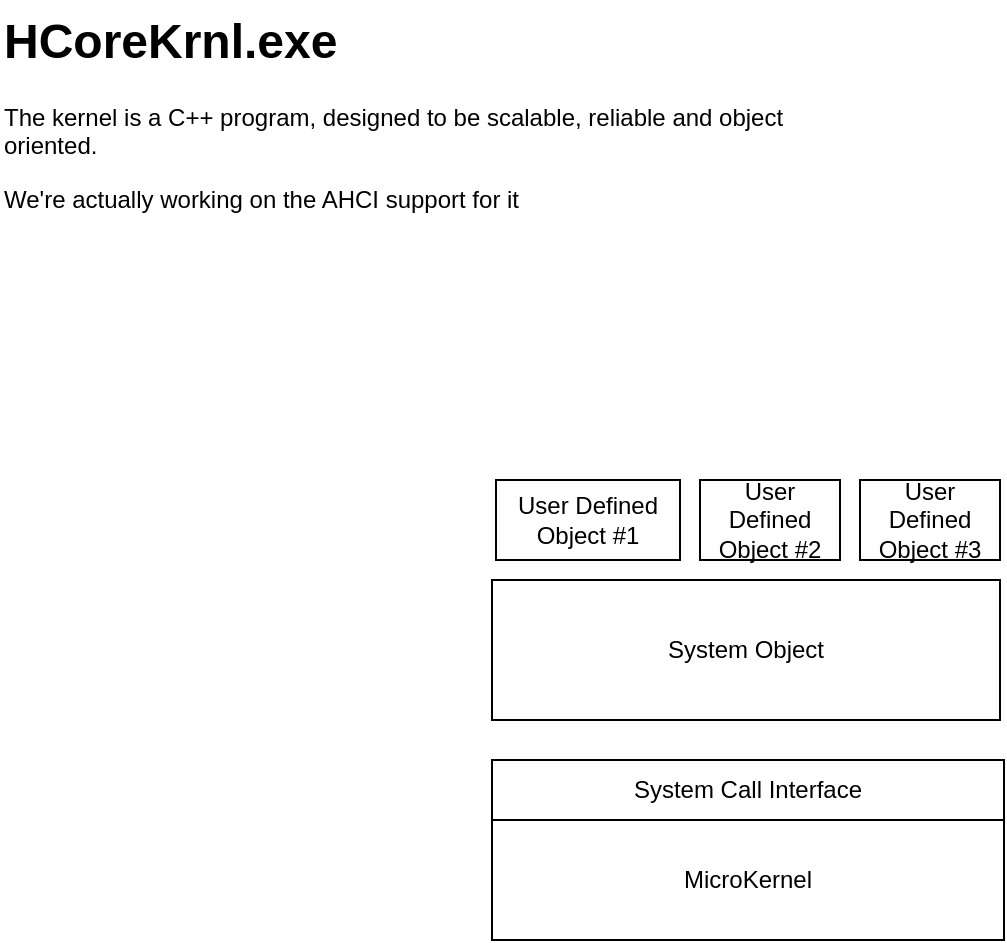 <mxfile version="24.0.7" type="gitlab">
  <diagram name="Page-1" id="mxOE_IV8GVOi3fDmlM2_">
    <mxGraphModel dx="1002" dy="569" grid="1" gridSize="10" guides="1" tooltips="1" connect="1" arrows="1" fold="1" page="1" pageScale="1" pageWidth="827" pageHeight="1169" math="0" shadow="0">
      <root>
        <mxCell id="0" />
        <mxCell id="1" parent="0" />
        <mxCell id="dpAw-ApGermXuwIBdtFA-1" value="&lt;h1 style=&quot;margin-top: 0px;&quot;&gt;HCoreKrnl.exe&lt;/h1&gt;&lt;p&gt;The kernel is a C++ program, designed to be scalable, reliable and object oriented.&lt;/p&gt;&lt;p&gt;We&#39;re actually working on the AHCI support for it&lt;/p&gt;" style="text;html=1;whiteSpace=wrap;overflow=hidden;rounded=0;" parent="1" vertex="1">
          <mxGeometry x="40" y="40" width="400" height="120" as="geometry" />
        </mxCell>
        <mxCell id="dpAw-ApGermXuwIBdtFA-2" value="MicroKernel" style="rounded=0;whiteSpace=wrap;html=1;" parent="1" vertex="1">
          <mxGeometry x="286" y="450" width="256" height="60" as="geometry" />
        </mxCell>
        <mxCell id="dpAw-ApGermXuwIBdtFA-3" value="System Call Interface" style="rounded=0;whiteSpace=wrap;html=1;" parent="1" vertex="1">
          <mxGeometry x="286" y="420" width="256" height="30" as="geometry" />
        </mxCell>
        <mxCell id="dpAw-ApGermXuwIBdtFA-4" value="System Object" style="rounded=0;whiteSpace=wrap;html=1;" parent="1" vertex="1">
          <mxGeometry x="286" y="330" width="254" height="70" as="geometry" />
        </mxCell>
        <mxCell id="dpAw-ApGermXuwIBdtFA-5" value="User Defined Object #1" style="rounded=0;whiteSpace=wrap;html=1;" parent="1" vertex="1">
          <mxGeometry x="288" y="280" width="92" height="40" as="geometry" />
        </mxCell>
        <mxCell id="dpAw-ApGermXuwIBdtFA-6" value="User Defined Object #2" style="rounded=0;whiteSpace=wrap;html=1;" parent="1" vertex="1">
          <mxGeometry x="390" y="280" width="70" height="40" as="geometry" />
        </mxCell>
        <mxCell id="dpAw-ApGermXuwIBdtFA-7" value="User Defined Object #3" style="rounded=0;whiteSpace=wrap;html=1;" parent="1" vertex="1">
          <mxGeometry x="470" y="280" width="70" height="40" as="geometry" />
        </mxCell>
      </root>
    </mxGraphModel>
  </diagram>
</mxfile>
